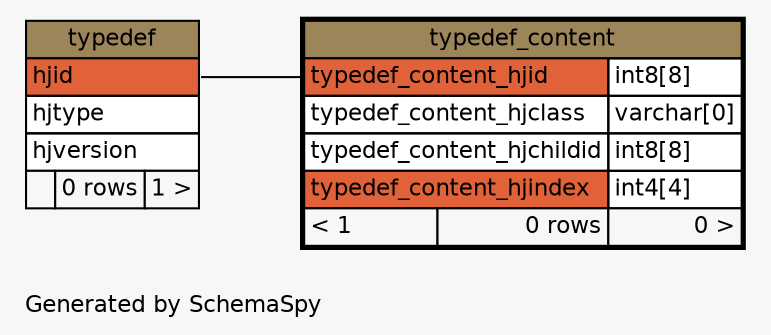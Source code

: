 // dot 2.22.2 on Windows Vista 6.0
// SchemaSpy rev 536
digraph "oneDegreeRelationshipsDiagram" {
  graph [
    rankdir="RL"
    bgcolor="#f7f7f7"
    label="\nGenerated by SchemaSpy"
    labeljust="l"
    nodesep="0.18"
    ranksep="0.46"
    fontname="Helvetica"
    fontsize="11"
  ];
  node [
    fontname="Helvetica"
    fontsize="11"
    shape="plaintext"
  ];
  edge [
    arrowsize="0.8"
  ];
  "typedef_content":"typedef_content_hjid":w -> "typedef":"hjid":e [arrowhead=none arrowtail=crowodot];
  "typedef" [
    label=<
    <TABLE BORDER="0" CELLBORDER="1" CELLSPACING="0" BGCOLOR="#ffffff">
      <TR><TD COLSPAN="3" BGCOLOR="#9b8559" ALIGN="CENTER">typedef</TD></TR>
      <TR><TD PORT="hjid" COLSPAN="3" BGCOLOR="#e16239" ALIGN="LEFT">hjid</TD></TR>
      <TR><TD PORT="hjtype" COLSPAN="3" ALIGN="LEFT">hjtype</TD></TR>
      <TR><TD PORT="hjversion" COLSPAN="3" ALIGN="LEFT">hjversion</TD></TR>
      <TR><TD ALIGN="LEFT" BGCOLOR="#f7f7f7">  </TD><TD ALIGN="RIGHT" BGCOLOR="#f7f7f7">0 rows</TD><TD ALIGN="RIGHT" BGCOLOR="#f7f7f7">1 &gt;</TD></TR>
    </TABLE>>
    URL="typedef.html"
    tooltip="typedef"
  ];
  "typedef_content" [
    label=<
    <TABLE BORDER="2" CELLBORDER="1" CELLSPACING="0" BGCOLOR="#ffffff">
      <TR><TD COLSPAN="3" BGCOLOR="#9b8559" ALIGN="CENTER">typedef_content</TD></TR>
      <TR><TD PORT="typedef_content_hjid" COLSPAN="2" BGCOLOR="#e16239" ALIGN="LEFT">typedef_content_hjid</TD><TD PORT="typedef_content_hjid.type" ALIGN="LEFT">int8[8]</TD></TR>
      <TR><TD PORT="typedef_content_hjclass" COLSPAN="2" ALIGN="LEFT">typedef_content_hjclass</TD><TD PORT="typedef_content_hjclass.type" ALIGN="LEFT">varchar[0]</TD></TR>
      <TR><TD PORT="typedef_content_hjchildid" COLSPAN="2" ALIGN="LEFT">typedef_content_hjchildid</TD><TD PORT="typedef_content_hjchildid.type" ALIGN="LEFT">int8[8]</TD></TR>
      <TR><TD PORT="typedef_content_hjindex" COLSPAN="2" BGCOLOR="#e16239" ALIGN="LEFT">typedef_content_hjindex</TD><TD PORT="typedef_content_hjindex.type" ALIGN="LEFT">int4[4]</TD></TR>
      <TR><TD ALIGN="LEFT" BGCOLOR="#f7f7f7">&lt; 1</TD><TD ALIGN="RIGHT" BGCOLOR="#f7f7f7">0 rows</TD><TD ALIGN="RIGHT" BGCOLOR="#f7f7f7">0 &gt;</TD></TR>
    </TABLE>>
    URL="typedef_content.html"
    tooltip="typedef_content"
  ];
}
